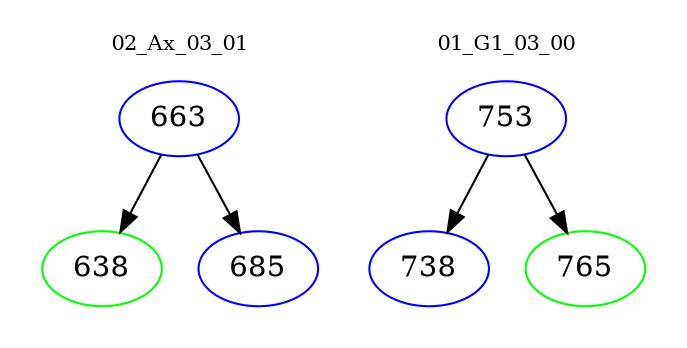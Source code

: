 digraph{
subgraph cluster_0 {
color = white
label = "02_Ax_03_01";
fontsize=10;
T0_663 [label="663", color="blue"]
T0_663 -> T0_638 [color="black"]
T0_638 [label="638", color="green"]
T0_663 -> T0_685 [color="black"]
T0_685 [label="685", color="blue"]
}
subgraph cluster_1 {
color = white
label = "01_G1_03_00";
fontsize=10;
T1_753 [label="753", color="blue"]
T1_753 -> T1_738 [color="black"]
T1_738 [label="738", color="blue"]
T1_753 -> T1_765 [color="black"]
T1_765 [label="765", color="green"]
}
}
